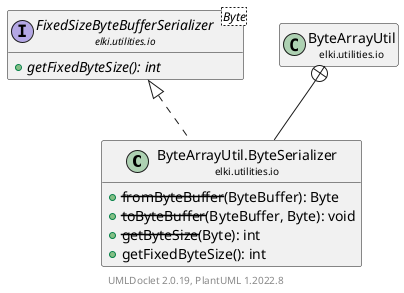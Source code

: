@startuml
    remove .*\.(Instance|Par|Parameterizer|Factory)$
    set namespaceSeparator none
    hide empty fields
    hide empty methods

    class "<size:14>ByteArrayUtil.ByteSerializer\n<size:10>elki.utilities.io" as elki.utilities.io.ByteArrayUtil.ByteSerializer [[ByteArrayUtil.ByteSerializer.html]] {
        +--fromByteBuffer--(ByteBuffer): Byte
        +--toByteBuffer--(ByteBuffer, Byte): void
        +--getByteSize--(Byte): int
        +getFixedByteSize(): int
    }

    interface "<size:14>FixedSizeByteBufferSerializer\n<size:10>elki.utilities.io" as elki.utilities.io.FixedSizeByteBufferSerializer<Byte> [[FixedSizeByteBufferSerializer.html]] {
        {abstract} +getFixedByteSize(): int
    }
    class "<size:14>ByteArrayUtil\n<size:10>elki.utilities.io" as elki.utilities.io.ByteArrayUtil [[ByteArrayUtil.html]]

    elki.utilities.io.FixedSizeByteBufferSerializer <|.. elki.utilities.io.ByteArrayUtil.ByteSerializer
    elki.utilities.io.ByteArrayUtil +-- elki.utilities.io.ByteArrayUtil.ByteSerializer

    center footer UMLDoclet 2.0.19, PlantUML 1.2022.8
@enduml
